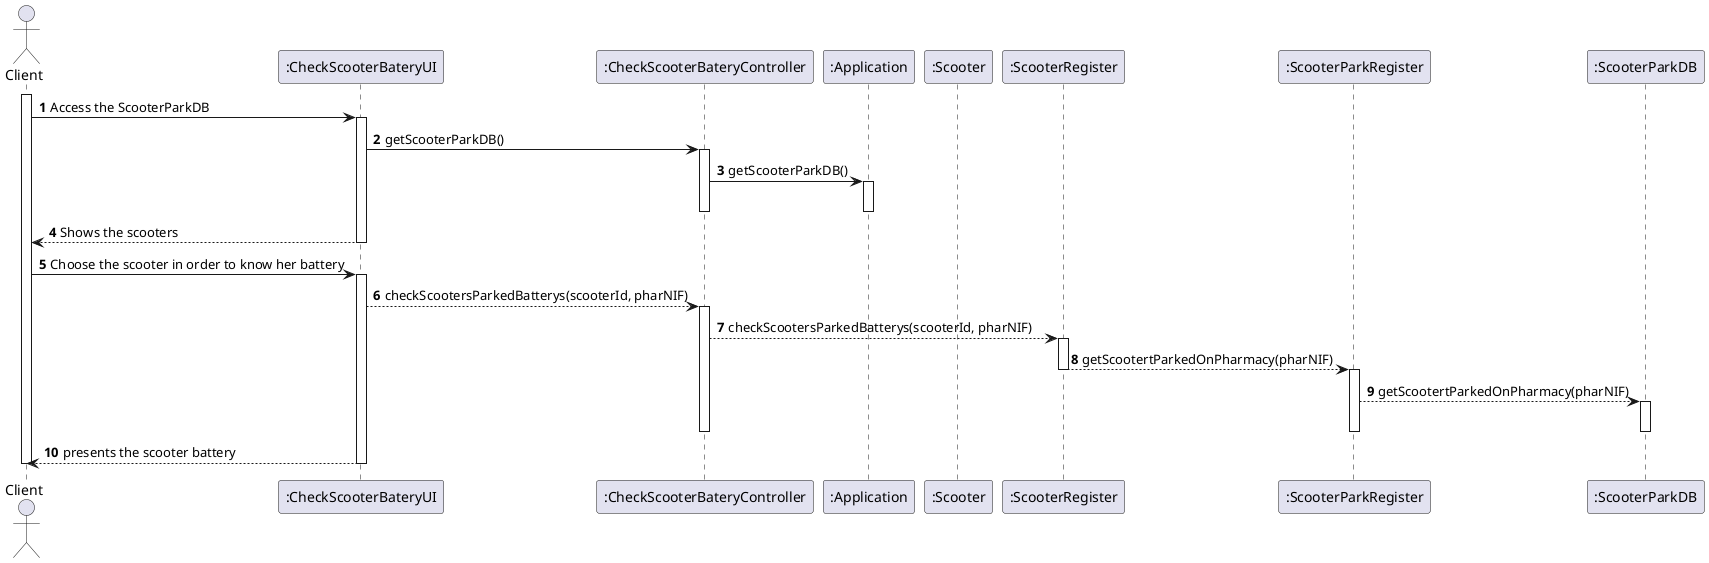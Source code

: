 @startuml
autonumber

actor "Client" as CLI
participant ":CheckScooterBateryUI" as UI
participant ":CheckScooterBateryController" as CTRL
participant ":Application" as SYS
participant ":Scooter" as S
participant ":ScooterParkRegister" as SPR
participant ":ScooterRegister" as SR
participant ":ScooterParkRegister" as SPR
participant ":ScooterParkDB" as SPDB

activate CLI
CLI -> UI : Access the ScooterParkDB
activate UI

UI -> CTRL : getScooterParkDB()
activate CTRL
CTRL-> SYS:getScooterParkDB()
activate SYS
deactivate SYS


deactivate CTRL


UI --> CLI :Shows the scooters

deactivate UI

CLI -> UI : Choose the scooter in order to know her battery
activate UI

UI -->CTRL :checkScootersParkedBatterys(scooterId, pharNIF)
activate  CTRL

CTRL --> SR: checkScootersParkedBatterys(scooterId, pharNIF)
activate SR

SR-->SPR:getScootertParkedOnPharmacy(pharNIF)
deactivate SR

activate SPR

SPR-->SPDB:getScootertParkedOnPharmacy(pharNIF)
activate SPDB
deactivate CTRL
deactivate SPR
deactivate SPDB

UI --> CLI : presents the scooter battery

deactivate UI


deactivate CTRL

deactivate UI

deactivate CLI
@enduml
